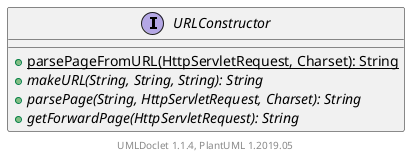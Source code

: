 @startuml

    interface URLConstructor [[URLConstructor.html]] {
        {static} +parsePageFromURL(HttpServletRequest, Charset): String
        {abstract} +makeURL(String, String, String): String
        {abstract} +parsePage(String, HttpServletRequest, Charset): String
        {abstract} +getForwardPage(HttpServletRequest): String
    }


    center footer UMLDoclet 1.1.4, PlantUML 1.2019.05
@enduml
